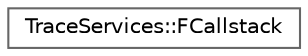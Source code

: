 digraph "Graphical Class Hierarchy"
{
 // INTERACTIVE_SVG=YES
 // LATEX_PDF_SIZE
  bgcolor="transparent";
  edge [fontname=Helvetica,fontsize=10,labelfontname=Helvetica,labelfontsize=10];
  node [fontname=Helvetica,fontsize=10,shape=box,height=0.2,width=0.4];
  rankdir="LR";
  Node0 [id="Node000000",label="TraceServices::FCallstack",height=0.2,width=0.4,color="grey40", fillcolor="white", style="filled",URL="$dd/d8d/structTraceServices_1_1FCallstack.html",tooltip=" "];
}
